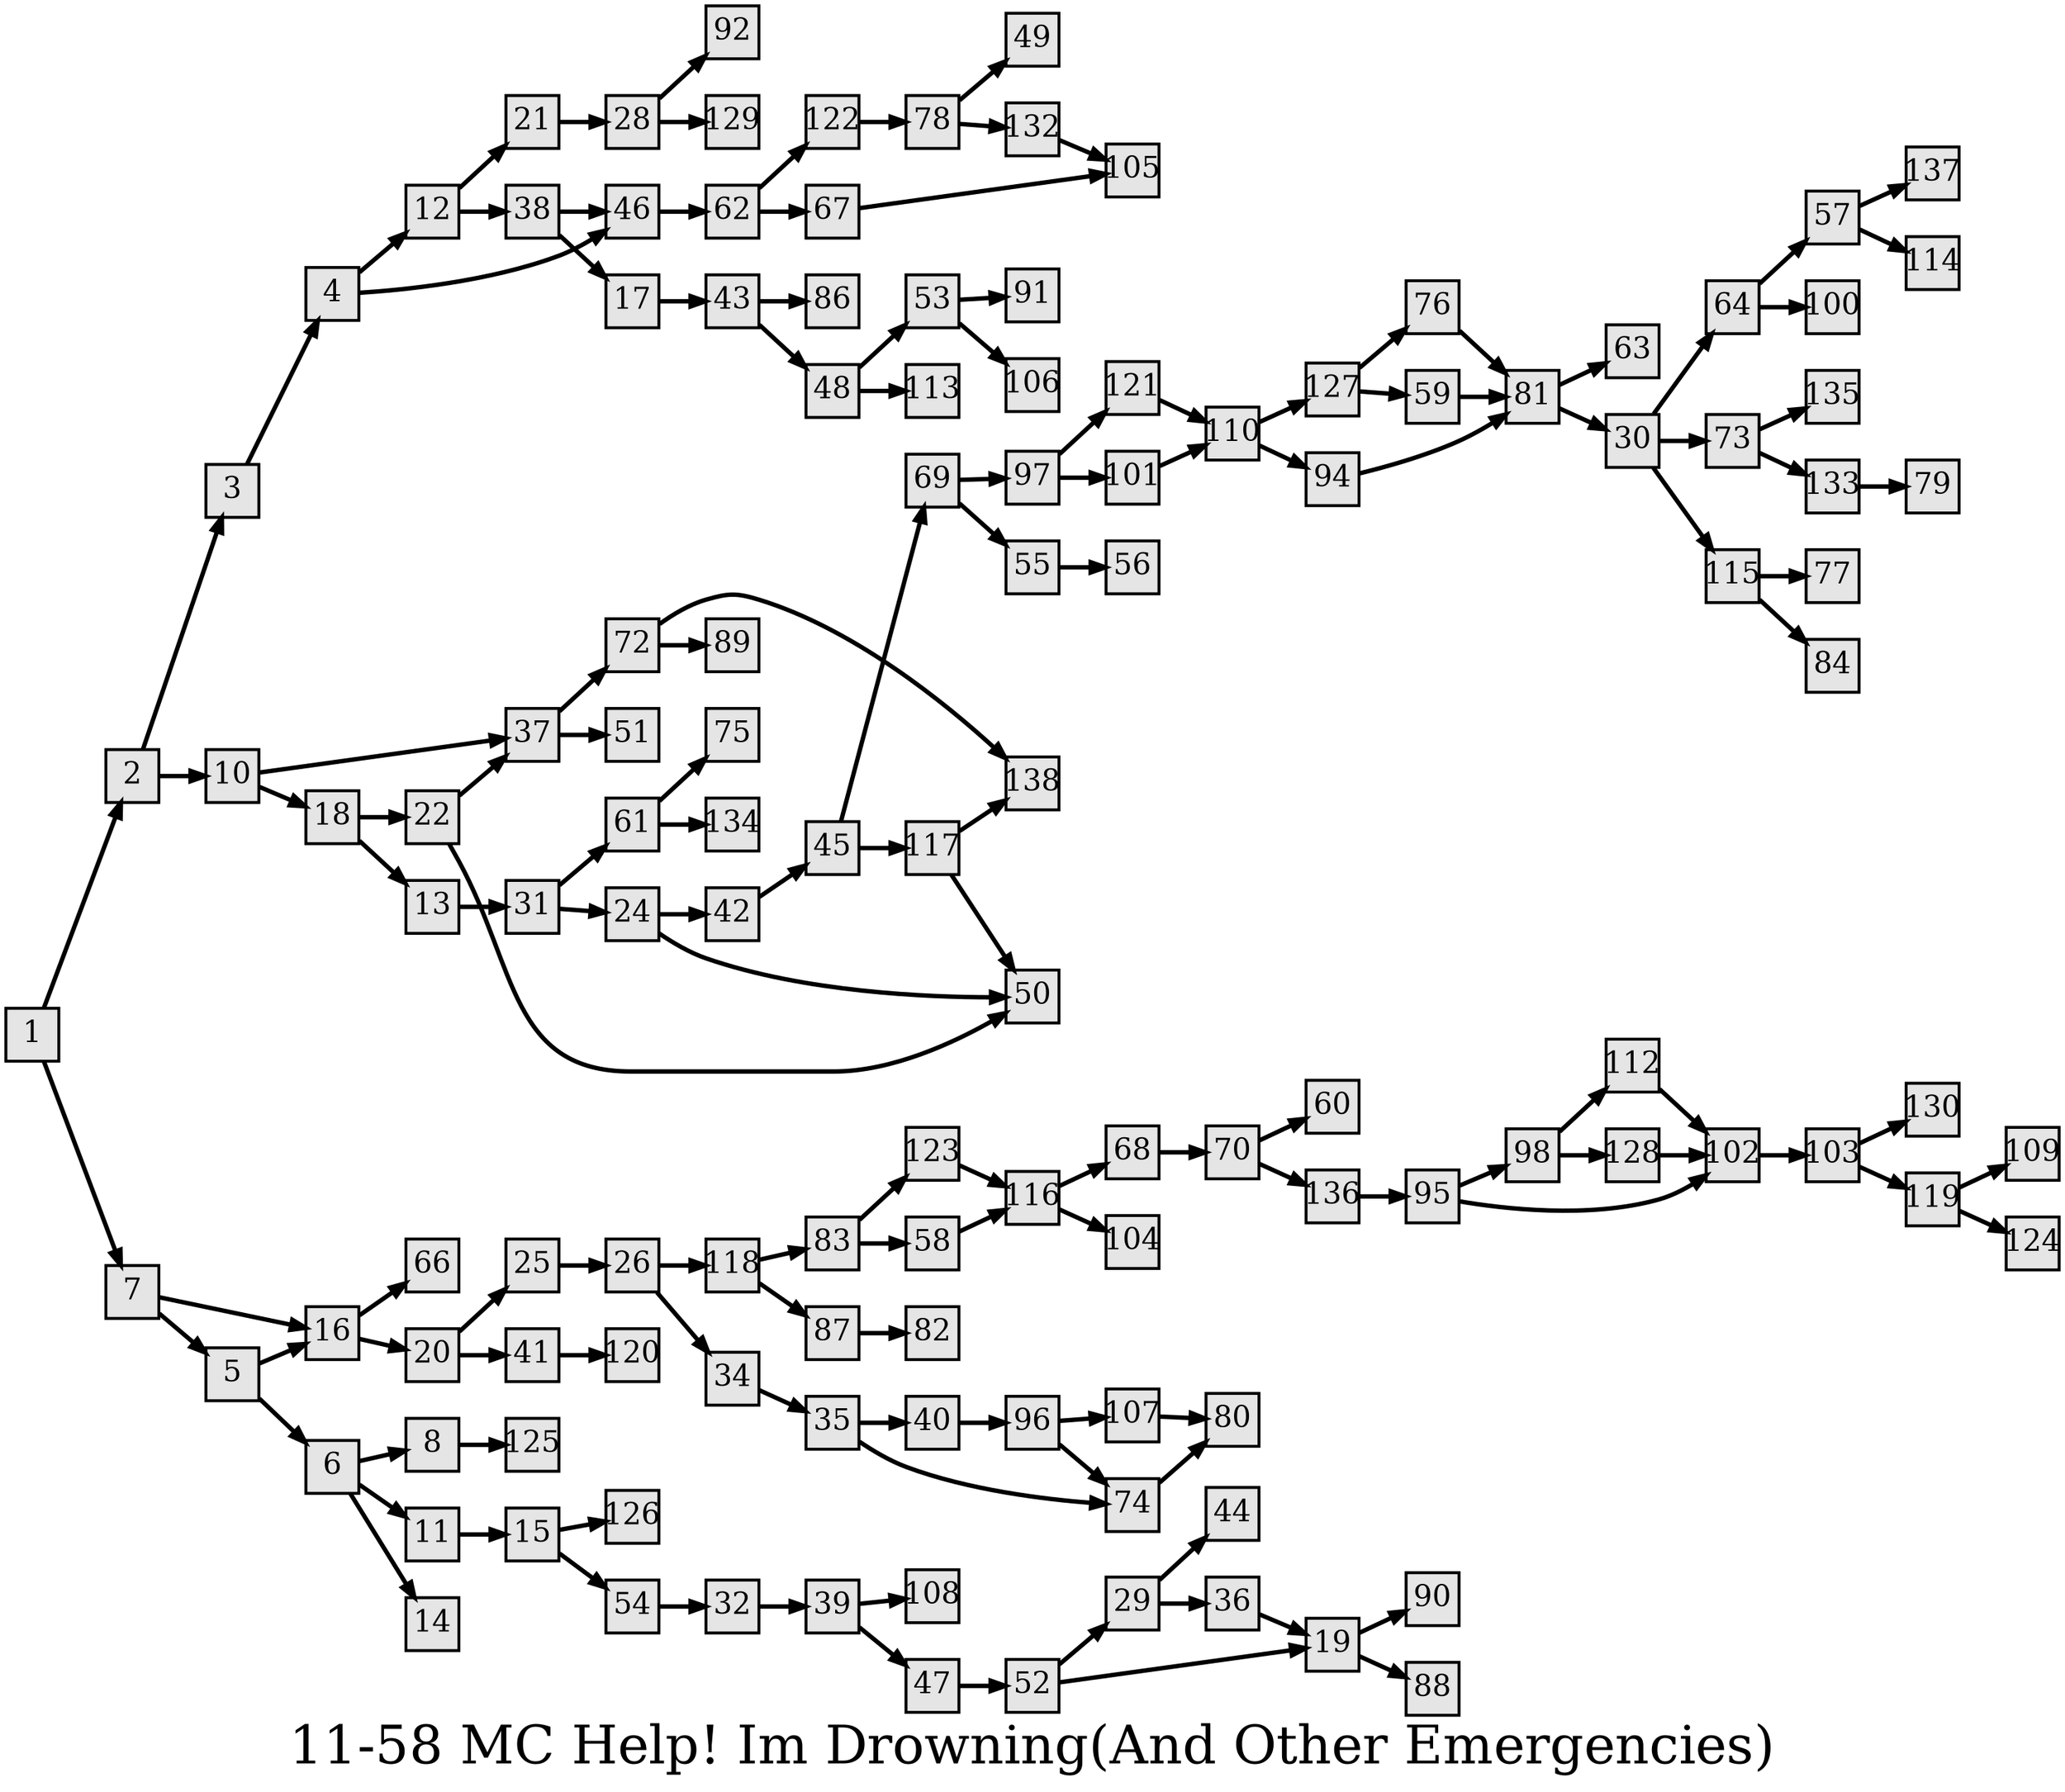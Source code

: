 digraph g{
  graph [ label="11-58 MC Help! Im Drowning(And Other Emergencies)" rankdir=LR, ordering=out, fontsize=36, nodesep="0.35", ranksep="0.45"];
  node  [shape=rect, penwidth=2, fontsize=20, style=filled, fillcolor=grey90, margin="0,0", labelfloat=true, regular=true, fixedsize=true];
  edge  [labelfloat=true, penwidth=3, fontsize=12];
  // ---;
  // group  : Katz;
  // id     :;
  // gbid   :;
  // series :;
  // title  :;
  // author :;
  // credit:;
  // - name : Kylie McGregor;
  // role : encoder;
  // date : 2017-09-13;
  // - name : Jeremy Douglass;
  // role : editor;
  // date : 2017-10-19;
  // render:;
  // - name   : small;
  // styles : gvStyles-small.txt;
  // engine : dot;
  // comment: >;
  
  // ---;
  
  // From | To | Label;
  
  1 -> 2;
  1 -> 7;
  2 -> 3;
  2 -> 10;
  3 -> 4;
  4 -> 12;
  4 -> 46;
  5 -> 16;
  5 -> 6;
  6 -> 8;
  6 -> 11;
  6 -> 14;
  7 -> 16;
  7 -> 5;
  8 -> 125;
  10 -> 37;
  10 -> 18;
  11 -> 15;
  12 -> 21;
  12 -> 38;
  13 -> 31;
  15 -> 126;
  15 -> 54;
  16 -> 66;
  16 -> 20;
  17 -> 43;
  18 -> 22;
  18 -> 13;
  19 -> 90;
  19 -> 88;
  20 -> 25;
  20 -> 41;
  21 -> 28;
  22 -> 37;
  22 -> 50;
  24 -> 42;
  24 -> 50;
  25 -> 26;
  26 -> 118;
  26 -> 34;
  28 -> 92;
  28 -> 129;
  29 -> 44;
  29 -> 36;
  30 -> 64;
  30 -> 73;
  30 -> 115;
  31 -> 61;
  31 -> 24;
  32 -> 39;
  34 -> 35;
  35 -> 40;
  35 -> 74;
  36 -> 19;
  37 -> 72;
  37 -> 51;
  38 -> 46;
  38 -> 17;
  39 -> 108;
  39 -> 47;
  40 -> 96;
  41 -> 120;
  42 -> 45;
  43 -> 86;
  43 -> 48;
  45 -> 69;
  45 -> 117;
  46 -> 62;
  47 -> 52;
  48 -> 53;
  48 -> 113;
  52 -> 29;
  52 -> 19;
  53 -> 91;
  53 -> 106;
  54 -> 32;
  55 -> 56;
  57 -> 137;
  57 -> 114;
  58 -> 116;
  59 -> 81;
  61 -> 75;
  61 -> 134;
  62 -> 122;
  62 -> 67;
  64 -> 57;
  64 -> 100;
  67 -> 105;
  69 -> 97;
  69 -> 55;
  70 -> 60;
  70 -> 136;
  72 -> 138;
  72 -> 89;
  73 -> 135;
  73 -> 133;
  74 -> 80;
  76 -> 81;
  78 -> 49;
  78 -> 132;
  81 -> 63;
  81 -> 30;
  83 -> 123;
  83 -> 58;
  87 -> 82;
  68 -> 70;
  94 -> 81;
  95 -> 98;
  95 -> 102;
  96 -> 107;
  96 -> 74;
  97 -> 121;
  97 -> 101;
  98 -> 112;
  98 -> 128;
  101 -> 110;
  102 -> 103;
  103 -> 130;
  103 -> 119;
  107 -> 80;
  110 -> 127;
  110 -> 94;
  112 -> 102;
  115 -> 77;
  115 -> 84;
  116 -> 68;
  116 -> 104;
  117 -> 138;
  117 -> 50;
  118 -> 83;
  118 -> 87;
  119 -> 109;
  119 -> 124;
  121 -> 110;
  122 -> 78;
  123 -> 116;
  127 -> 76;
  127 -> 59;
  128 -> 102;
  132 -> 105;
  133 -> 79;
  136 -> 95;
}

